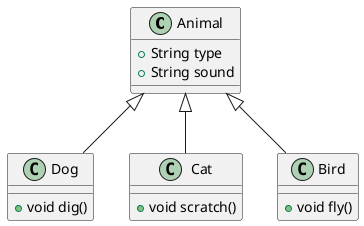 @startuml
class Animal{
+String type
+String sound
}

class Dog extends Animal{
+void dig()
}

class Cat extends Animal{
+void scratch()
}

class Bird extends Animal{
+void fly()
}

@enduml

